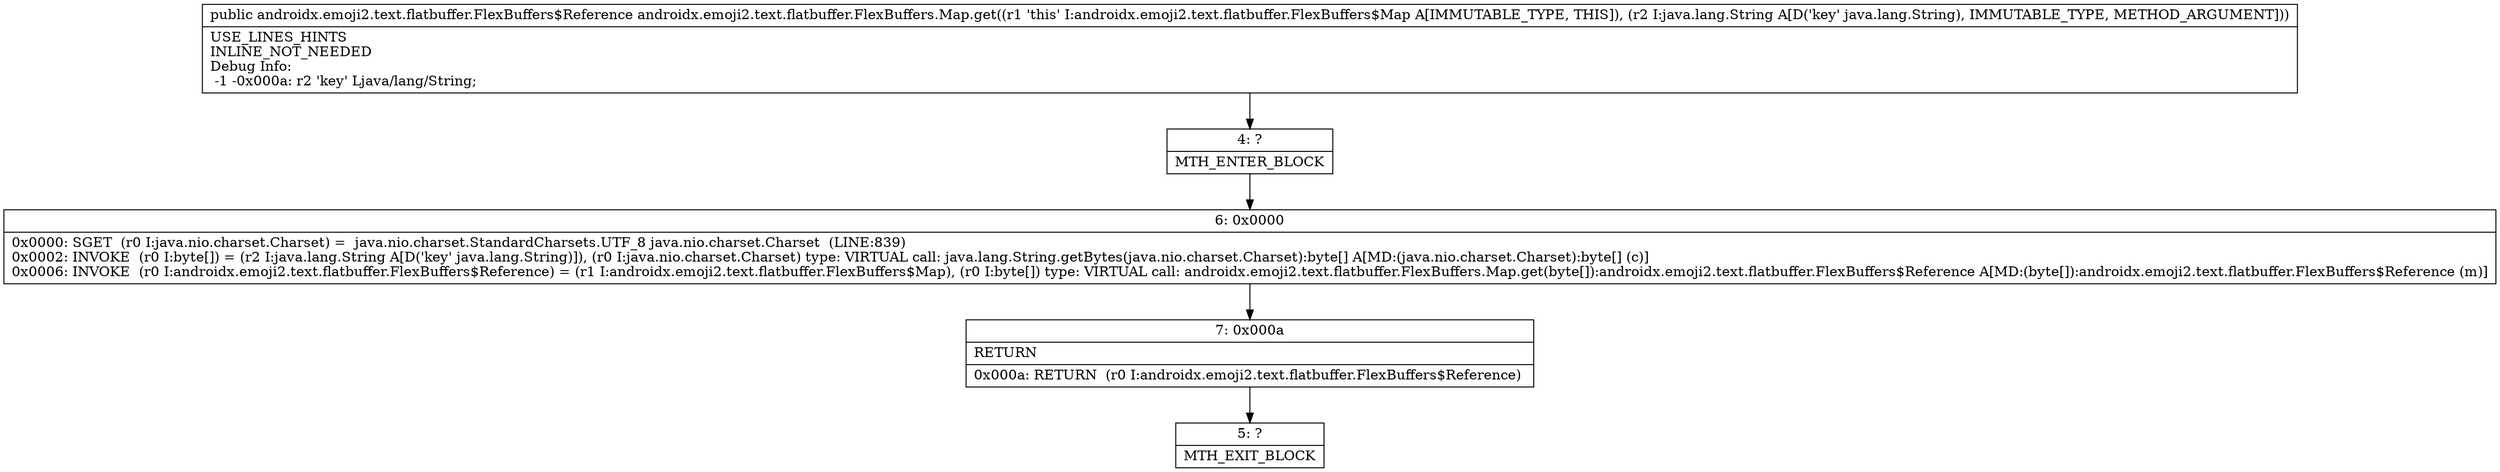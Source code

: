 digraph "CFG forandroidx.emoji2.text.flatbuffer.FlexBuffers.Map.get(Ljava\/lang\/String;)Landroidx\/emoji2\/text\/flatbuffer\/FlexBuffers$Reference;" {
Node_4 [shape=record,label="{4\:\ ?|MTH_ENTER_BLOCK\l}"];
Node_6 [shape=record,label="{6\:\ 0x0000|0x0000: SGET  (r0 I:java.nio.charset.Charset) =  java.nio.charset.StandardCharsets.UTF_8 java.nio.charset.Charset  (LINE:839)\l0x0002: INVOKE  (r0 I:byte[]) = (r2 I:java.lang.String A[D('key' java.lang.String)]), (r0 I:java.nio.charset.Charset) type: VIRTUAL call: java.lang.String.getBytes(java.nio.charset.Charset):byte[] A[MD:(java.nio.charset.Charset):byte[] (c)]\l0x0006: INVOKE  (r0 I:androidx.emoji2.text.flatbuffer.FlexBuffers$Reference) = (r1 I:androidx.emoji2.text.flatbuffer.FlexBuffers$Map), (r0 I:byte[]) type: VIRTUAL call: androidx.emoji2.text.flatbuffer.FlexBuffers.Map.get(byte[]):androidx.emoji2.text.flatbuffer.FlexBuffers$Reference A[MD:(byte[]):androidx.emoji2.text.flatbuffer.FlexBuffers$Reference (m)]\l}"];
Node_7 [shape=record,label="{7\:\ 0x000a|RETURN\l|0x000a: RETURN  (r0 I:androidx.emoji2.text.flatbuffer.FlexBuffers$Reference) \l}"];
Node_5 [shape=record,label="{5\:\ ?|MTH_EXIT_BLOCK\l}"];
MethodNode[shape=record,label="{public androidx.emoji2.text.flatbuffer.FlexBuffers$Reference androidx.emoji2.text.flatbuffer.FlexBuffers.Map.get((r1 'this' I:androidx.emoji2.text.flatbuffer.FlexBuffers$Map A[IMMUTABLE_TYPE, THIS]), (r2 I:java.lang.String A[D('key' java.lang.String), IMMUTABLE_TYPE, METHOD_ARGUMENT]))  | USE_LINES_HINTS\lINLINE_NOT_NEEDED\lDebug Info:\l  \-1 \-0x000a: r2 'key' Ljava\/lang\/String;\l}"];
MethodNode -> Node_4;Node_4 -> Node_6;
Node_6 -> Node_7;
Node_7 -> Node_5;
}

